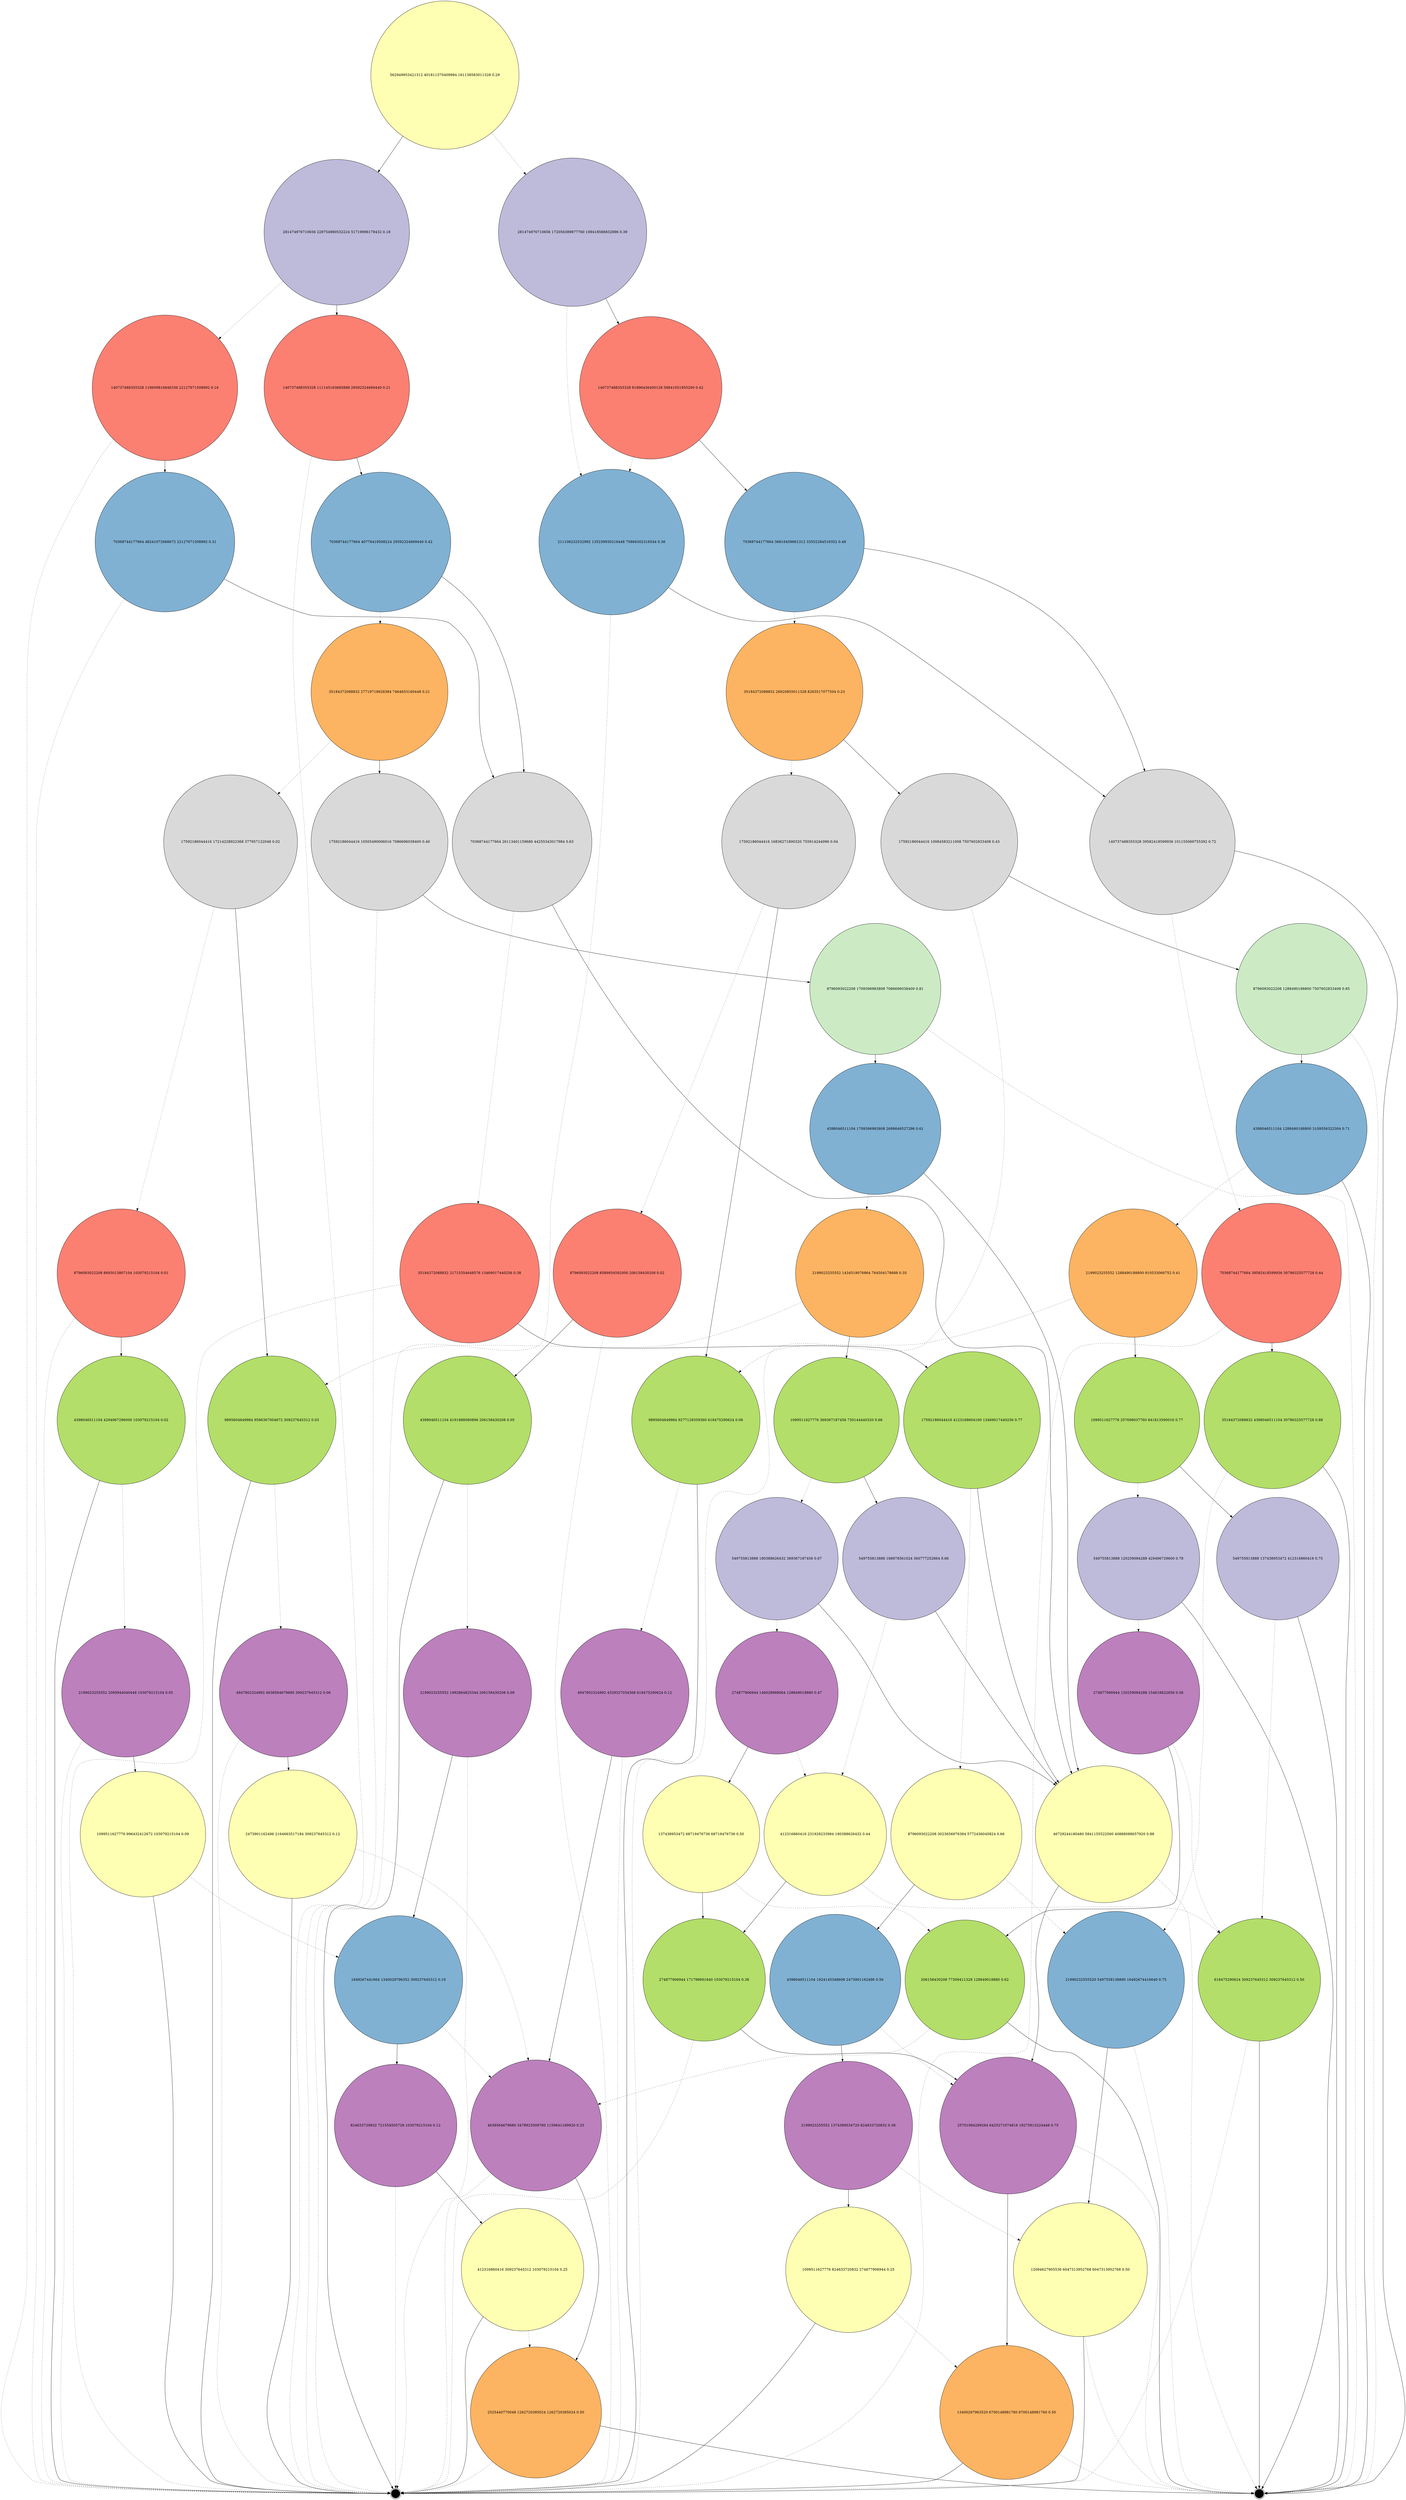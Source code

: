 digraph "" {
		node [colorscheme=set312,
		label="\N",
		shape=circle,
		style=filled
		];
{
graph [rank=same];
175582	[fillcolor=2, label="562949953421312 401811370409984 161138583011328 0.29", rank=1];
}
{
graph [rank=same];
175559	[fillcolor=3, label="281474976710656 229754980532224 51719996178432 0.18", rank=2];
175581	[fillcolor=3, label="281474976710656 172056389877760 109418586832896 0.39", rank=2];
}
{
graph [rank=same];
175556	[fillcolor=4, label="140737488355328 111145163685888 29592324669440 0.21", rank=3];
175580	[fillcolor=4, label="140737488355328 81896436400128 58841051955200 0.42", rank=3];
175558	[fillcolor=4, label="140737488355328 118609816846336 22127671508992 0.16", rank=3];
}
{
graph [rank=same];
175578	[fillcolor=5, label="70368744177664 36816459661312 33552284516352 0.48", rank=4];
175557	[fillcolor=5, label="70368744177664 48241072668672 22127671508992 0.31", rank=4];
175555	[fillcolor=5, label="70368744177664 40776419508224 29592324669440 0.42", rank=4];
175579	[fillcolor=5, label="211106232532992 135239930216448 75866302316544 0.36", rank=4];
}
{
graph [rank=same];
175554	[fillcolor=6, label="35184372088832 27719718928384 7464653160448 0.21", rank=5];
175577	[fillcolor=6, label="35184372088832 26920855011328 8263517077504 0.23", rank=5];
}
{
graph [rank=same];
175527	[fillcolor=9, label="70368744177664 26113401159680 44255343017984 0.63", rank=6];
175562	[fillcolor=9, label="140737488355328 39582418599936 101155069755392 0.72", rank=6];
175572	[fillcolor=9, label="17592186044416 10084583211008 7507602833408 0.43", rank=6];
175576	[fillcolor=9, label="17592186044416 16836271800320 755914244096 0.04", rank=6];
175545	[fillcolor=9, label="17592186044416 10505490006016 7086696038400 0.40", rank=6];
175553	[fillcolor=9, label="17592186044416 17214228922368 377957122048 0.02", rank=6];
}
{
graph [rank=same];
175571	[fillcolor=11, label="8796093022208 1288490188800 7507602833408 0.85", rank=7];
175544	[fillcolor=11, label="8796093022208 1709396983808 7086696038400 0.81", rank=7];
}
{
graph [rank=same];
175575	[fillcolor=4, label="8796093022208 8589934592000 206158430208 0.02", rank=8];
175561	[fillcolor=4, label="70368744177664 39582418599936 30786325577728 0.44", rank=8];
175552	[fillcolor=4, label="8796093022208 8693013807104 103079215104 0.01", rank=8];
175526	[fillcolor=4, label="35184372088832 21715354648576 13469017440256 0.38", rank=8];
}
{
graph [rank=same];
175543	[fillcolor=5, label="4398046511104 1709396983808 2688649527296 0.61", rank=9];
175570	[fillcolor=5, label="4398046511104 1288490188800 3109556322304 0.71", rank=9];
}
{
graph [rank=same];
175542	[fillcolor=6, label="2199023255552 1434519076864 764504178688 0.35", rank=10];
175569	[fillcolor=6, label="2199023255552 1288490188800 910533066752 0.41", rank=10];
}
{
graph [rank=same];
175525	[fillcolor=7, label="17592186044416 4123168604160 13469017440256 0.77", rank=11];
175541	[fillcolor=7, label="9895604649984 9586367004672 309237645312 0.03", rank=11];
175538	[fillcolor=7, label="1099511627776 369367187456 730144440320 0.66", rank=11];
175560	[fillcolor=7, label="35184372088832 4398046511104 30786325577728 0.88", rank=11];
175574	[fillcolor=7, label="4398046511104 4191888080896 206158430208 0.05", rank=11];
175566	[fillcolor=7, label="1099511627776 257698037760 841813590016 0.77", rank=11];
175568	[fillcolor=7, label="9895604649984 9277129359360 618475290624 0.06", rank=11];
175551	[fillcolor=7, label="4398046511104 4294967296000 103079215104 0.02", rank=11];
}
{
graph [rank=same];
175531	[fillcolor=3, label="549755813888 188978561024 360777252864 0.66", rank=12];
175565	[fillcolor=3, label="549755813888 120259084288 429496729600 0.78", rank=12];
175537	[fillcolor=3, label="549755813888 180388626432 369367187456 0.67", rank=12];
175563	[fillcolor=3, label="549755813888 137438953472 412316860416 0.75", rank=12];
}
{
graph [rank=same];
175564	[fillcolor=10, label="274877906944 120259084288 154618822656 0.56", rank=13];
175550	[fillcolor=10, label="2199023255552 2095944040448 103079215104 0.05", rank=13];
175536	[fillcolor=10, label="274877906944 146028888064 128849018880 0.47", rank=13];
175540	[fillcolor=10, label="4947802324992 4638564679680 309237645312 0.06", rank=13];
175573	[fillcolor=10, label="2199023255552 1992864825344 206158430208 0.09", rank=13];
175567	[fillcolor=10, label="4947802324992 4329327034368 618475290624 0.12", rank=13];
}
{
graph [rank=same];
175539	[fillcolor=2, label="2473901162496 2164663517184 309237645312 0.12", rank=14];
175535	[fillcolor=2, label="137438953472 68719476736 68719476736 0.50", rank=14];
175530	[fillcolor=2, label="412316860416 231928233984 180388626432 0.44", rank=14];
175549	[fillcolor=2, label="1099511627776 996432412672 103079215104 0.09", rank=14];
175524	[fillcolor=2, label="8796093022208 3023656976384 5772436045824 0.66", rank=14];
175518	[fillcolor=2, label="46729244180480 5841155522560 40888088657920 0.88", rank=14];
}
{
graph [rank=same];
175548	[fillcolor=5, label="1649267441664 1340029796352 309237645312 0.19", rank=15];
175522	[fillcolor=5, label="4398046511104 1924145348608 2473901162496 0.56", rank=15];
175523	[fillcolor=5, label="21990232555520 5497558138880 16492674416640 0.75", rank=15];
}
{
graph [rank=same];
175529	[fillcolor=7, label="618475290624 309237645312 309237645312 0.50", rank=16];
175534	[fillcolor=7, label="206158430208 77309411328 128849018880 0.62", rank=16];
175528	[fillcolor=7, label="274877906944 171798691840 103079215104 0.38", rank=16];
}
{
graph [rank=same];
175533	[fillcolor=10, label="4638564679680 3478923509760 1159641169920 0.25", rank=17];
175521	[fillcolor=10, label="2199023255552 1374389534720 824633720832 0.38", rank=17];
175547	[fillcolor=10, label="824633720832 721554505728 103079215104 0.12", rank=17];
175517	[fillcolor=10, label="25701084299264 6425271074816 19275813224448 0.75", rank=17];
}
{
graph [rank=same];
175546	[fillcolor=2, label="412316860416 309237645312 103079215104 0.25", rank=18];
175519	[fillcolor=2, label="1099511627776 824633720832 274877906944 0.25", rank=18];
175520	[fillcolor=2, label="12094627905536 6047313952768 6047313952768 0.50", rank=18];
}
{
graph [rank=same];
175516	[fillcolor=6, label="13400297963520 6700148981760 6700148981760 0.50", rank=19];
175532	[fillcolor=6, label="2525440770048 1262720385024 1262720385024 0.50", rank=19];
}
0	 [fillcolor=White, label=F, rank=None, shape=doublecircle];
1	 [fillcolor=White, label=T, rank=None, shape=doublecircle];
175567 -> 0 		[style=dotted];
175567 -> 175533
175520 -> 1 		[style=dotted];
175520 -> 0
175558 -> 0 		[style=dotted];
175558 -> 175557
175573 -> 0 		[style=dotted];
175573 -> 175548
175551 -> 175550 		[style=dotted];
175551 -> 0
175526 -> 0 		[style=dotted];
175526 -> 175525
175580 -> 175579 		[style=dotted];
175580 -> 175578
175523 -> 1 		[style=dotted];
175523 -> 175520
175517 -> 1 		[style=dotted];
175517 -> 175516
175552 -> 0 		[style=dotted];
175552 -> 175551
175553 -> 175552 		[style=dotted];
175553 -> 175541
175545 -> 0 		[style=dotted];
175545 -> 175544
175518 -> 1 		[style=dotted];
175518 -> 175517
175581 -> 175579 		[style=dotted];
175581 -> 175580
175524 -> 175523 		[style=dotted];
175524 -> 175522
175547 -> 0 		[style=dotted];
175547 -> 175546
175528 -> 0 		[style=dotted];
175528 -> 175517
175556 -> 0 		[style=dotted];
175556 -> 175555
175576 -> 175575 		[style=dotted];
175576 -> 175568
175519 -> 175516 		[style=dotted];
175519 -> 0
175568 -> 175567 		[style=dotted];
175568 -> 0
175566 -> 175565 		[style=dotted];
175566 -> 175563
175563 -> 175529 		[style=dotted];
175563 -> 1
175549 -> 175548 		[style=dotted];
175549 -> 0
175572 -> 0 		[style=dotted];
175572 -> 175571
175534 -> 175533 		[style=dotted];
175534 -> 1
175582 -> 175581 		[style=dotted];
175582 -> 175559
175530 -> 175529 		[style=dotted];
175530 -> 175528
175544 -> 1 		[style=dotted];
175544 -> 175543
175569 -> 175568 		[style=dotted];
175569 -> 175566
175522 -> 175517 		[style=dotted];
175522 -> 175521
175521 -> 175520 		[style=dotted];
175521 -> 175519
175579 -> 0 		[style=dotted];
175579 -> 175562
175574 -> 175573 		[style=dotted];
175574 -> 0
175555 -> 175554 		[style=dotted];
175555 -> 175527
175562 -> 175561 		[style=dotted];
175562 -> 1
175561 -> 0 		[style=dotted];
175561 -> 175560
175560 -> 175523 		[style=dotted];
175560 -> 1
175548 -> 175533 		[style=dotted];
175548 -> 175547
175537 -> 175536 		[style=dotted];
175537 -> 175518
175535 -> 175534 		[style=dotted];
175535 -> 175528
175577 -> 175576 		[style=dotted];
175577 -> 175572
175571 -> 1 		[style=dotted];
175571 -> 175570
175542 -> 175541 		[style=dotted];
175542 -> 175538
175538 -> 175537 		[style=dotted];
175538 -> 175531
175570 -> 175569 		[style=dotted];
175570 -> 1
175557 -> 0 		[style=dotted];
175557 -> 175527
175543 -> 175542 		[style=dotted];
175543 -> 175518
175565 -> 175564 		[style=dotted];
175565 -> 1
175540 -> 0 		[style=dotted];
175540 -> 175539
175578 -> 175577 		[style=dotted];
175578 -> 175562
175533 -> 0 		[style=dotted];
175533 -> 175532
175529 -> 0 		[style=dotted];
175529 -> 1
175554 -> 175553 		[style=dotted];
175554 -> 175545
175539 -> 175533 		[style=dotted];
175539 -> 0
175527 -> 175526 		[style=dotted];
175527 -> 175518
175536 -> 175530 		[style=dotted];
175536 -> 175535
175541 -> 175540 		[style=dotted];
175541 -> 0
175532 -> 0 		[style=dotted];
175532 -> 1
175559 -> 175558 		[style=dotted];
175559 -> 175556
175531 -> 175530 		[style=dotted];
175531 -> 175518
175546 -> 175532 		[style=dotted];
175546 -> 0
175550 -> 0 		[style=dotted];
175550 -> 175549
175516 -> 1 		[style=dotted];
175516 -> 0
175564 -> 175529 		[style=dotted];
175564 -> 175534
175575 -> 0 		[style=dotted];
175575 -> 175574
175525 -> 175524 		[style=dotted];
175525 -> 175518
}